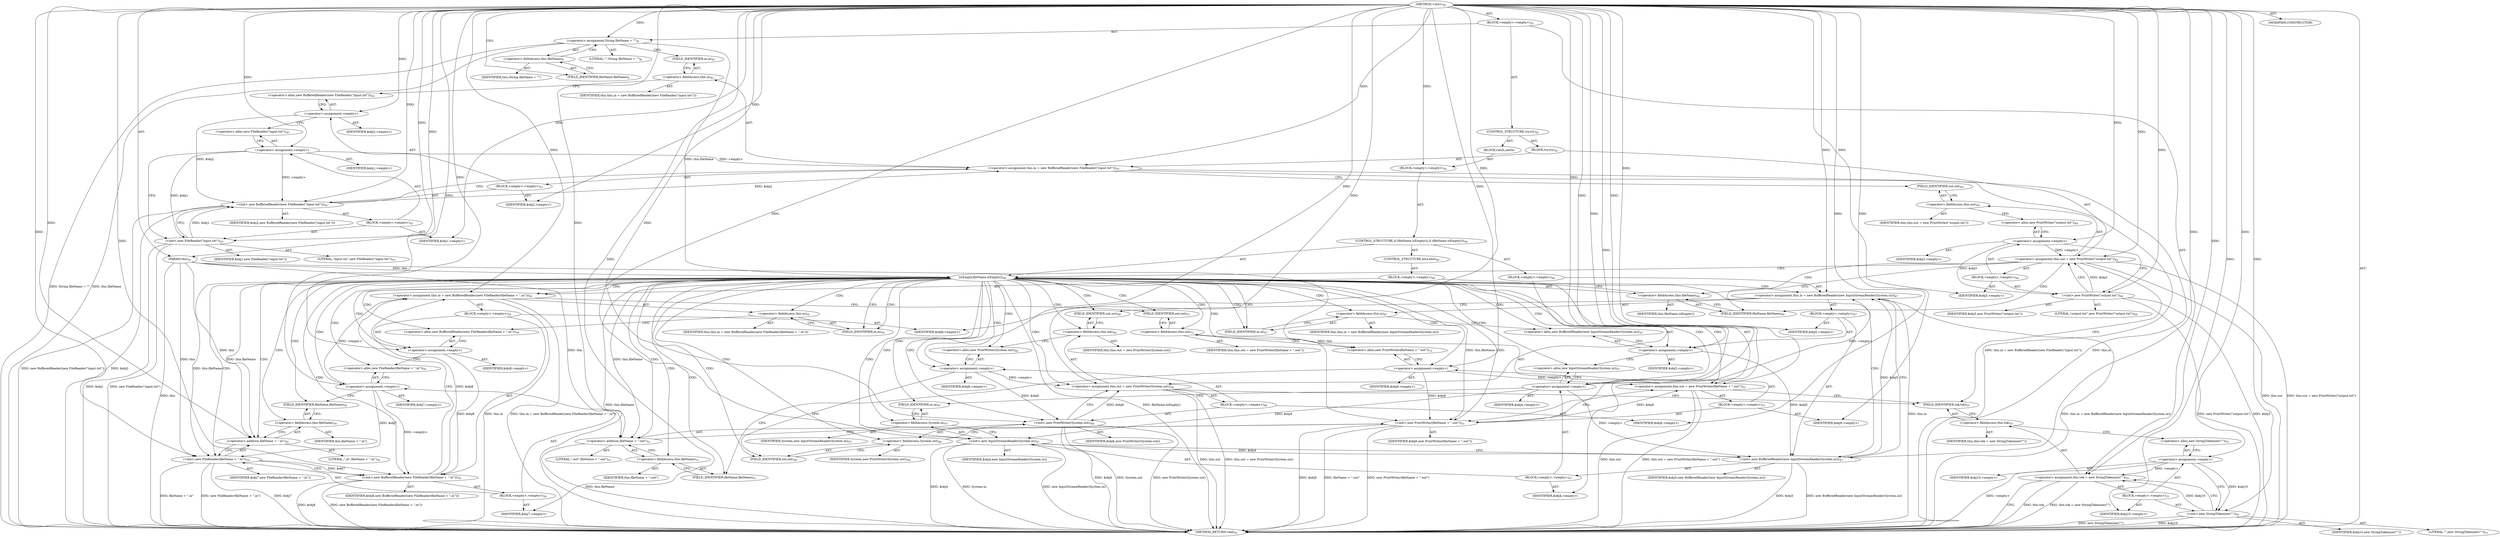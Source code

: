 digraph "&lt;init&gt;" {  
"136" [label = <(METHOD,&lt;init&gt;)<SUB>41</SUB>> ]
"137" [label = <(PARAM,this)<SUB>41</SUB>> ]
"138" [label = <(BLOCK,&lt;empty&gt;,&lt;empty&gt;)<SUB>41</SUB>> ]
"139" [label = <(&lt;operator&gt;.assignment,String fileName = &quot;&quot;)<SUB>8</SUB>> ]
"140" [label = <(&lt;operator&gt;.fieldAccess,this.fileName)<SUB>8</SUB>> ]
"141" [label = <(IDENTIFIER,this,String fileName = &quot;&quot;)> ]
"142" [label = <(FIELD_IDENTIFIER,fileName,fileName)<SUB>8</SUB>> ]
"143" [label = <(LITERAL,&quot;&quot;,String fileName = &quot;&quot;)<SUB>8</SUB>> ]
"144" [label = <(CONTROL_STRUCTURE,try,try)<SUB>42</SUB>> ]
"145" [label = <(BLOCK,try,try)<SUB>42</SUB>> ]
"146" [label = <(&lt;operator&gt;.assignment,this.in = new BufferedReader(new FileReader(&quot;input.txt&quot;)))<SUB>43</SUB>> ]
"147" [label = <(&lt;operator&gt;.fieldAccess,this.in)<SUB>43</SUB>> ]
"148" [label = <(IDENTIFIER,this,this.in = new BufferedReader(new FileReader(&quot;input.txt&quot;)))> ]
"149" [label = <(FIELD_IDENTIFIER,in,in)<SUB>43</SUB>> ]
"150" [label = <(BLOCK,&lt;empty&gt;,&lt;empty&gt;)<SUB>43</SUB>> ]
"151" [label = <(&lt;operator&gt;.assignment,&lt;empty&gt;)> ]
"152" [label = <(IDENTIFIER,$obj2,&lt;empty&gt;)> ]
"153" [label = <(&lt;operator&gt;.alloc,new BufferedReader(new FileReader(&quot;input.txt&quot;)))<SUB>43</SUB>> ]
"154" [label = <(&lt;init&gt;,new BufferedReader(new FileReader(&quot;input.txt&quot;)))<SUB>43</SUB>> ]
"155" [label = <(IDENTIFIER,$obj2,new BufferedReader(new FileReader(&quot;input.txt&quot;)))> ]
"156" [label = <(BLOCK,&lt;empty&gt;,&lt;empty&gt;)<SUB>43</SUB>> ]
"157" [label = <(&lt;operator&gt;.assignment,&lt;empty&gt;)> ]
"158" [label = <(IDENTIFIER,$obj1,&lt;empty&gt;)> ]
"159" [label = <(&lt;operator&gt;.alloc,new FileReader(&quot;input.txt&quot;))<SUB>43</SUB>> ]
"160" [label = <(&lt;init&gt;,new FileReader(&quot;input.txt&quot;))<SUB>43</SUB>> ]
"161" [label = <(IDENTIFIER,$obj1,new FileReader(&quot;input.txt&quot;))> ]
"162" [label = <(LITERAL,&quot;input.txt&quot;,new FileReader(&quot;input.txt&quot;))<SUB>43</SUB>> ]
"163" [label = <(IDENTIFIER,$obj1,&lt;empty&gt;)> ]
"164" [label = <(IDENTIFIER,$obj2,&lt;empty&gt;)> ]
"165" [label = <(&lt;operator&gt;.assignment,this.out = new PrintWriter(&quot;output.txt&quot;))<SUB>44</SUB>> ]
"166" [label = <(&lt;operator&gt;.fieldAccess,this.out)<SUB>44</SUB>> ]
"167" [label = <(IDENTIFIER,this,this.out = new PrintWriter(&quot;output.txt&quot;))> ]
"168" [label = <(FIELD_IDENTIFIER,out,out)<SUB>44</SUB>> ]
"169" [label = <(BLOCK,&lt;empty&gt;,&lt;empty&gt;)<SUB>44</SUB>> ]
"170" [label = <(&lt;operator&gt;.assignment,&lt;empty&gt;)> ]
"171" [label = <(IDENTIFIER,$obj3,&lt;empty&gt;)> ]
"172" [label = <(&lt;operator&gt;.alloc,new PrintWriter(&quot;output.txt&quot;))<SUB>44</SUB>> ]
"173" [label = <(&lt;init&gt;,new PrintWriter(&quot;output.txt&quot;))<SUB>44</SUB>> ]
"174" [label = <(IDENTIFIER,$obj3,new PrintWriter(&quot;output.txt&quot;))> ]
"175" [label = <(LITERAL,&quot;output.txt&quot;,new PrintWriter(&quot;output.txt&quot;))<SUB>44</SUB>> ]
"176" [label = <(IDENTIFIER,$obj3,&lt;empty&gt;)> ]
"177" [label = <(BLOCK,catch,catch)> ]
"178" [label = <(BLOCK,&lt;empty&gt;,&lt;empty&gt;)<SUB>45</SUB>> ]
"179" [label = <(CONTROL_STRUCTURE,if (fileName.isEmpty()),if (fileName.isEmpty()))<SUB>46</SUB>> ]
"180" [label = <(isEmpty,fileName.isEmpty())<SUB>46</SUB>> ]
"181" [label = <(&lt;operator&gt;.fieldAccess,this.fileName)<SUB>46</SUB>> ]
"182" [label = <(IDENTIFIER,this,fileName.isEmpty())> ]
"183" [label = <(FIELD_IDENTIFIER,fileName,fileName)<SUB>46</SUB>> ]
"184" [label = <(BLOCK,&lt;empty&gt;,&lt;empty&gt;)<SUB>46</SUB>> ]
"185" [label = <(&lt;operator&gt;.assignment,this.in = new BufferedReader(new InputStreamReader(System.in)))<SUB>47</SUB>> ]
"186" [label = <(&lt;operator&gt;.fieldAccess,this.in)<SUB>47</SUB>> ]
"187" [label = <(IDENTIFIER,this,this.in = new BufferedReader(new InputStreamReader(System.in)))> ]
"188" [label = <(FIELD_IDENTIFIER,in,in)<SUB>47</SUB>> ]
"189" [label = <(BLOCK,&lt;empty&gt;,&lt;empty&gt;)<SUB>47</SUB>> ]
"190" [label = <(&lt;operator&gt;.assignment,&lt;empty&gt;)> ]
"191" [label = <(IDENTIFIER,$obj5,&lt;empty&gt;)> ]
"192" [label = <(&lt;operator&gt;.alloc,new BufferedReader(new InputStreamReader(System.in)))<SUB>47</SUB>> ]
"193" [label = <(&lt;init&gt;,new BufferedReader(new InputStreamReader(System.in)))<SUB>47</SUB>> ]
"194" [label = <(IDENTIFIER,$obj5,new BufferedReader(new InputStreamReader(System.in)))> ]
"195" [label = <(BLOCK,&lt;empty&gt;,&lt;empty&gt;)<SUB>47</SUB>> ]
"196" [label = <(&lt;operator&gt;.assignment,&lt;empty&gt;)> ]
"197" [label = <(IDENTIFIER,$obj4,&lt;empty&gt;)> ]
"198" [label = <(&lt;operator&gt;.alloc,new InputStreamReader(System.in))<SUB>47</SUB>> ]
"199" [label = <(&lt;init&gt;,new InputStreamReader(System.in))<SUB>47</SUB>> ]
"200" [label = <(IDENTIFIER,$obj4,new InputStreamReader(System.in))> ]
"201" [label = <(&lt;operator&gt;.fieldAccess,System.in)<SUB>47</SUB>> ]
"202" [label = <(IDENTIFIER,System,new InputStreamReader(System.in))<SUB>47</SUB>> ]
"203" [label = <(FIELD_IDENTIFIER,in,in)<SUB>47</SUB>> ]
"204" [label = <(IDENTIFIER,$obj4,&lt;empty&gt;)> ]
"205" [label = <(IDENTIFIER,$obj5,&lt;empty&gt;)> ]
"206" [label = <(&lt;operator&gt;.assignment,this.out = new PrintWriter(System.out))<SUB>48</SUB>> ]
"207" [label = <(&lt;operator&gt;.fieldAccess,this.out)<SUB>48</SUB>> ]
"208" [label = <(IDENTIFIER,this,this.out = new PrintWriter(System.out))> ]
"209" [label = <(FIELD_IDENTIFIER,out,out)<SUB>48</SUB>> ]
"210" [label = <(BLOCK,&lt;empty&gt;,&lt;empty&gt;)<SUB>48</SUB>> ]
"211" [label = <(&lt;operator&gt;.assignment,&lt;empty&gt;)> ]
"212" [label = <(IDENTIFIER,$obj6,&lt;empty&gt;)> ]
"213" [label = <(&lt;operator&gt;.alloc,new PrintWriter(System.out))<SUB>48</SUB>> ]
"214" [label = <(&lt;init&gt;,new PrintWriter(System.out))<SUB>48</SUB>> ]
"215" [label = <(IDENTIFIER,$obj6,new PrintWriter(System.out))> ]
"216" [label = <(&lt;operator&gt;.fieldAccess,System.out)<SUB>48</SUB>> ]
"217" [label = <(IDENTIFIER,System,new PrintWriter(System.out))<SUB>48</SUB>> ]
"218" [label = <(FIELD_IDENTIFIER,out,out)<SUB>48</SUB>> ]
"219" [label = <(IDENTIFIER,$obj6,&lt;empty&gt;)> ]
"220" [label = <(CONTROL_STRUCTURE,else,else)<SUB>49</SUB>> ]
"221" [label = <(BLOCK,&lt;empty&gt;,&lt;empty&gt;)<SUB>49</SUB>> ]
"222" [label = <(&lt;operator&gt;.assignment,this.in = new BufferedReader(new FileReader(fileName + &quot;.in&quot;)))<SUB>50</SUB>> ]
"223" [label = <(&lt;operator&gt;.fieldAccess,this.in)<SUB>50</SUB>> ]
"224" [label = <(IDENTIFIER,this,this.in = new BufferedReader(new FileReader(fileName + &quot;.in&quot;)))> ]
"225" [label = <(FIELD_IDENTIFIER,in,in)<SUB>50</SUB>> ]
"226" [label = <(BLOCK,&lt;empty&gt;,&lt;empty&gt;)<SUB>50</SUB>> ]
"227" [label = <(&lt;operator&gt;.assignment,&lt;empty&gt;)> ]
"228" [label = <(IDENTIFIER,$obj8,&lt;empty&gt;)> ]
"229" [label = <(&lt;operator&gt;.alloc,new BufferedReader(new FileReader(fileName + &quot;.in&quot;)))<SUB>50</SUB>> ]
"230" [label = <(&lt;init&gt;,new BufferedReader(new FileReader(fileName + &quot;.in&quot;)))<SUB>50</SUB>> ]
"231" [label = <(IDENTIFIER,$obj8,new BufferedReader(new FileReader(fileName + &quot;.in&quot;)))> ]
"232" [label = <(BLOCK,&lt;empty&gt;,&lt;empty&gt;)<SUB>50</SUB>> ]
"233" [label = <(&lt;operator&gt;.assignment,&lt;empty&gt;)> ]
"234" [label = <(IDENTIFIER,$obj7,&lt;empty&gt;)> ]
"235" [label = <(&lt;operator&gt;.alloc,new FileReader(fileName + &quot;.in&quot;))<SUB>50</SUB>> ]
"236" [label = <(&lt;init&gt;,new FileReader(fileName + &quot;.in&quot;))<SUB>50</SUB>> ]
"237" [label = <(IDENTIFIER,$obj7,new FileReader(fileName + &quot;.in&quot;))> ]
"238" [label = <(&lt;operator&gt;.addition,fileName + &quot;.in&quot;)<SUB>50</SUB>> ]
"239" [label = <(&lt;operator&gt;.fieldAccess,this.fileName)<SUB>50</SUB>> ]
"240" [label = <(IDENTIFIER,this,fileName + &quot;.in&quot;)> ]
"241" [label = <(FIELD_IDENTIFIER,fileName,fileName)<SUB>50</SUB>> ]
"242" [label = <(LITERAL,&quot;.in&quot;,fileName + &quot;.in&quot;)<SUB>50</SUB>> ]
"243" [label = <(IDENTIFIER,$obj7,&lt;empty&gt;)> ]
"244" [label = <(IDENTIFIER,$obj8,&lt;empty&gt;)> ]
"245" [label = <(&lt;operator&gt;.assignment,this.out = new PrintWriter(fileName + &quot;.out&quot;))<SUB>51</SUB>> ]
"246" [label = <(&lt;operator&gt;.fieldAccess,this.out)<SUB>51</SUB>> ]
"247" [label = <(IDENTIFIER,this,this.out = new PrintWriter(fileName + &quot;.out&quot;))> ]
"248" [label = <(FIELD_IDENTIFIER,out,out)<SUB>51</SUB>> ]
"249" [label = <(BLOCK,&lt;empty&gt;,&lt;empty&gt;)<SUB>51</SUB>> ]
"250" [label = <(&lt;operator&gt;.assignment,&lt;empty&gt;)> ]
"251" [label = <(IDENTIFIER,$obj9,&lt;empty&gt;)> ]
"252" [label = <(&lt;operator&gt;.alloc,new PrintWriter(fileName + &quot;.out&quot;))<SUB>51</SUB>> ]
"253" [label = <(&lt;init&gt;,new PrintWriter(fileName + &quot;.out&quot;))<SUB>51</SUB>> ]
"254" [label = <(IDENTIFIER,$obj9,new PrintWriter(fileName + &quot;.out&quot;))> ]
"255" [label = <(&lt;operator&gt;.addition,fileName + &quot;.out&quot;)<SUB>51</SUB>> ]
"256" [label = <(&lt;operator&gt;.fieldAccess,this.fileName)<SUB>51</SUB>> ]
"257" [label = <(IDENTIFIER,this,fileName + &quot;.out&quot;)> ]
"258" [label = <(FIELD_IDENTIFIER,fileName,fileName)<SUB>51</SUB>> ]
"259" [label = <(LITERAL,&quot;.out&quot;,fileName + &quot;.out&quot;)<SUB>51</SUB>> ]
"260" [label = <(IDENTIFIER,$obj9,&lt;empty&gt;)> ]
"261" [label = <(&lt;operator&gt;.assignment,this.tok = new StringTokenizer(&quot;&quot;))<SUB>55</SUB>> ]
"262" [label = <(&lt;operator&gt;.fieldAccess,this.tok)<SUB>55</SUB>> ]
"263" [label = <(IDENTIFIER,this,this.tok = new StringTokenizer(&quot;&quot;))> ]
"264" [label = <(FIELD_IDENTIFIER,tok,tok)<SUB>55</SUB>> ]
"265" [label = <(BLOCK,&lt;empty&gt;,&lt;empty&gt;)<SUB>55</SUB>> ]
"266" [label = <(&lt;operator&gt;.assignment,&lt;empty&gt;)> ]
"267" [label = <(IDENTIFIER,$obj10,&lt;empty&gt;)> ]
"268" [label = <(&lt;operator&gt;.alloc,new StringTokenizer(&quot;&quot;))<SUB>55</SUB>> ]
"269" [label = <(&lt;init&gt;,new StringTokenizer(&quot;&quot;))<SUB>55</SUB>> ]
"270" [label = <(IDENTIFIER,$obj10,new StringTokenizer(&quot;&quot;))> ]
"271" [label = <(LITERAL,&quot;&quot;,new StringTokenizer(&quot;&quot;))<SUB>55</SUB>> ]
"272" [label = <(IDENTIFIER,$obj10,&lt;empty&gt;)> ]
"273" [label = <(MODIFIER,CONSTRUCTOR)> ]
"274" [label = <(METHOD_RETURN,void)<SUB>56</SUB>> ]
  "136" -> "137"  [ label = "AST: "] 
  "136" -> "138"  [ label = "AST: "] 
  "136" -> "273"  [ label = "AST: "] 
  "136" -> "274"  [ label = "AST: "] 
  "138" -> "139"  [ label = "AST: "] 
  "138" -> "144"  [ label = "AST: "] 
  "138" -> "261"  [ label = "AST: "] 
  "139" -> "140"  [ label = "AST: "] 
  "139" -> "143"  [ label = "AST: "] 
  "140" -> "141"  [ label = "AST: "] 
  "140" -> "142"  [ label = "AST: "] 
  "144" -> "145"  [ label = "AST: "] 
  "144" -> "177"  [ label = "AST: "] 
  "145" -> "146"  [ label = "AST: "] 
  "145" -> "165"  [ label = "AST: "] 
  "146" -> "147"  [ label = "AST: "] 
  "146" -> "150"  [ label = "AST: "] 
  "147" -> "148"  [ label = "AST: "] 
  "147" -> "149"  [ label = "AST: "] 
  "150" -> "151"  [ label = "AST: "] 
  "150" -> "154"  [ label = "AST: "] 
  "150" -> "164"  [ label = "AST: "] 
  "151" -> "152"  [ label = "AST: "] 
  "151" -> "153"  [ label = "AST: "] 
  "154" -> "155"  [ label = "AST: "] 
  "154" -> "156"  [ label = "AST: "] 
  "156" -> "157"  [ label = "AST: "] 
  "156" -> "160"  [ label = "AST: "] 
  "156" -> "163"  [ label = "AST: "] 
  "157" -> "158"  [ label = "AST: "] 
  "157" -> "159"  [ label = "AST: "] 
  "160" -> "161"  [ label = "AST: "] 
  "160" -> "162"  [ label = "AST: "] 
  "165" -> "166"  [ label = "AST: "] 
  "165" -> "169"  [ label = "AST: "] 
  "166" -> "167"  [ label = "AST: "] 
  "166" -> "168"  [ label = "AST: "] 
  "169" -> "170"  [ label = "AST: "] 
  "169" -> "173"  [ label = "AST: "] 
  "169" -> "176"  [ label = "AST: "] 
  "170" -> "171"  [ label = "AST: "] 
  "170" -> "172"  [ label = "AST: "] 
  "173" -> "174"  [ label = "AST: "] 
  "173" -> "175"  [ label = "AST: "] 
  "177" -> "178"  [ label = "AST: "] 
  "178" -> "179"  [ label = "AST: "] 
  "179" -> "180"  [ label = "AST: "] 
  "179" -> "184"  [ label = "AST: "] 
  "179" -> "220"  [ label = "AST: "] 
  "180" -> "181"  [ label = "AST: "] 
  "181" -> "182"  [ label = "AST: "] 
  "181" -> "183"  [ label = "AST: "] 
  "184" -> "185"  [ label = "AST: "] 
  "184" -> "206"  [ label = "AST: "] 
  "185" -> "186"  [ label = "AST: "] 
  "185" -> "189"  [ label = "AST: "] 
  "186" -> "187"  [ label = "AST: "] 
  "186" -> "188"  [ label = "AST: "] 
  "189" -> "190"  [ label = "AST: "] 
  "189" -> "193"  [ label = "AST: "] 
  "189" -> "205"  [ label = "AST: "] 
  "190" -> "191"  [ label = "AST: "] 
  "190" -> "192"  [ label = "AST: "] 
  "193" -> "194"  [ label = "AST: "] 
  "193" -> "195"  [ label = "AST: "] 
  "195" -> "196"  [ label = "AST: "] 
  "195" -> "199"  [ label = "AST: "] 
  "195" -> "204"  [ label = "AST: "] 
  "196" -> "197"  [ label = "AST: "] 
  "196" -> "198"  [ label = "AST: "] 
  "199" -> "200"  [ label = "AST: "] 
  "199" -> "201"  [ label = "AST: "] 
  "201" -> "202"  [ label = "AST: "] 
  "201" -> "203"  [ label = "AST: "] 
  "206" -> "207"  [ label = "AST: "] 
  "206" -> "210"  [ label = "AST: "] 
  "207" -> "208"  [ label = "AST: "] 
  "207" -> "209"  [ label = "AST: "] 
  "210" -> "211"  [ label = "AST: "] 
  "210" -> "214"  [ label = "AST: "] 
  "210" -> "219"  [ label = "AST: "] 
  "211" -> "212"  [ label = "AST: "] 
  "211" -> "213"  [ label = "AST: "] 
  "214" -> "215"  [ label = "AST: "] 
  "214" -> "216"  [ label = "AST: "] 
  "216" -> "217"  [ label = "AST: "] 
  "216" -> "218"  [ label = "AST: "] 
  "220" -> "221"  [ label = "AST: "] 
  "221" -> "222"  [ label = "AST: "] 
  "221" -> "245"  [ label = "AST: "] 
  "222" -> "223"  [ label = "AST: "] 
  "222" -> "226"  [ label = "AST: "] 
  "223" -> "224"  [ label = "AST: "] 
  "223" -> "225"  [ label = "AST: "] 
  "226" -> "227"  [ label = "AST: "] 
  "226" -> "230"  [ label = "AST: "] 
  "226" -> "244"  [ label = "AST: "] 
  "227" -> "228"  [ label = "AST: "] 
  "227" -> "229"  [ label = "AST: "] 
  "230" -> "231"  [ label = "AST: "] 
  "230" -> "232"  [ label = "AST: "] 
  "232" -> "233"  [ label = "AST: "] 
  "232" -> "236"  [ label = "AST: "] 
  "232" -> "243"  [ label = "AST: "] 
  "233" -> "234"  [ label = "AST: "] 
  "233" -> "235"  [ label = "AST: "] 
  "236" -> "237"  [ label = "AST: "] 
  "236" -> "238"  [ label = "AST: "] 
  "238" -> "239"  [ label = "AST: "] 
  "238" -> "242"  [ label = "AST: "] 
  "239" -> "240"  [ label = "AST: "] 
  "239" -> "241"  [ label = "AST: "] 
  "245" -> "246"  [ label = "AST: "] 
  "245" -> "249"  [ label = "AST: "] 
  "246" -> "247"  [ label = "AST: "] 
  "246" -> "248"  [ label = "AST: "] 
  "249" -> "250"  [ label = "AST: "] 
  "249" -> "253"  [ label = "AST: "] 
  "249" -> "260"  [ label = "AST: "] 
  "250" -> "251"  [ label = "AST: "] 
  "250" -> "252"  [ label = "AST: "] 
  "253" -> "254"  [ label = "AST: "] 
  "253" -> "255"  [ label = "AST: "] 
  "255" -> "256"  [ label = "AST: "] 
  "255" -> "259"  [ label = "AST: "] 
  "256" -> "257"  [ label = "AST: "] 
  "256" -> "258"  [ label = "AST: "] 
  "261" -> "262"  [ label = "AST: "] 
  "261" -> "265"  [ label = "AST: "] 
  "262" -> "263"  [ label = "AST: "] 
  "262" -> "264"  [ label = "AST: "] 
  "265" -> "266"  [ label = "AST: "] 
  "265" -> "269"  [ label = "AST: "] 
  "265" -> "272"  [ label = "AST: "] 
  "266" -> "267"  [ label = "AST: "] 
  "266" -> "268"  [ label = "AST: "] 
  "269" -> "270"  [ label = "AST: "] 
  "269" -> "271"  [ label = "AST: "] 
  "139" -> "149"  [ label = "CFG: "] 
  "261" -> "274"  [ label = "CFG: "] 
  "140" -> "139"  [ label = "CFG: "] 
  "262" -> "268"  [ label = "CFG: "] 
  "142" -> "140"  [ label = "CFG: "] 
  "146" -> "168"  [ label = "CFG: "] 
  "165" -> "183"  [ label = "CFG: "] 
  "165" -> "264"  [ label = "CFG: "] 
  "264" -> "262"  [ label = "CFG: "] 
  "266" -> "269"  [ label = "CFG: "] 
  "269" -> "261"  [ label = "CFG: "] 
  "147" -> "153"  [ label = "CFG: "] 
  "166" -> "172"  [ label = "CFG: "] 
  "268" -> "266"  [ label = "CFG: "] 
  "149" -> "147"  [ label = "CFG: "] 
  "151" -> "159"  [ label = "CFG: "] 
  "154" -> "146"  [ label = "CFG: "] 
  "168" -> "166"  [ label = "CFG: "] 
  "170" -> "173"  [ label = "CFG: "] 
  "173" -> "165"  [ label = "CFG: "] 
  "180" -> "188"  [ label = "CFG: "] 
  "180" -> "225"  [ label = "CFG: "] 
  "153" -> "151"  [ label = "CFG: "] 
  "172" -> "170"  [ label = "CFG: "] 
  "181" -> "180"  [ label = "CFG: "] 
  "185" -> "209"  [ label = "CFG: "] 
  "206" -> "264"  [ label = "CFG: "] 
  "157" -> "160"  [ label = "CFG: "] 
  "160" -> "154"  [ label = "CFG: "] 
  "183" -> "181"  [ label = "CFG: "] 
  "186" -> "192"  [ label = "CFG: "] 
  "207" -> "213"  [ label = "CFG: "] 
  "222" -> "248"  [ label = "CFG: "] 
  "245" -> "264"  [ label = "CFG: "] 
  "159" -> "157"  [ label = "CFG: "] 
  "188" -> "186"  [ label = "CFG: "] 
  "190" -> "198"  [ label = "CFG: "] 
  "193" -> "185"  [ label = "CFG: "] 
  "209" -> "207"  [ label = "CFG: "] 
  "211" -> "218"  [ label = "CFG: "] 
  "214" -> "206"  [ label = "CFG: "] 
  "223" -> "229"  [ label = "CFG: "] 
  "246" -> "252"  [ label = "CFG: "] 
  "192" -> "190"  [ label = "CFG: "] 
  "213" -> "211"  [ label = "CFG: "] 
  "216" -> "214"  [ label = "CFG: "] 
  "225" -> "223"  [ label = "CFG: "] 
  "227" -> "235"  [ label = "CFG: "] 
  "230" -> "222"  [ label = "CFG: "] 
  "248" -> "246"  [ label = "CFG: "] 
  "250" -> "258"  [ label = "CFG: "] 
  "253" -> "245"  [ label = "CFG: "] 
  "196" -> "203"  [ label = "CFG: "] 
  "199" -> "193"  [ label = "CFG: "] 
  "218" -> "216"  [ label = "CFG: "] 
  "229" -> "227"  [ label = "CFG: "] 
  "252" -> "250"  [ label = "CFG: "] 
  "255" -> "253"  [ label = "CFG: "] 
  "198" -> "196"  [ label = "CFG: "] 
  "201" -> "199"  [ label = "CFG: "] 
  "233" -> "241"  [ label = "CFG: "] 
  "236" -> "230"  [ label = "CFG: "] 
  "256" -> "255"  [ label = "CFG: "] 
  "203" -> "201"  [ label = "CFG: "] 
  "235" -> "233"  [ label = "CFG: "] 
  "238" -> "236"  [ label = "CFG: "] 
  "258" -> "256"  [ label = "CFG: "] 
  "239" -> "238"  [ label = "CFG: "] 
  "241" -> "239"  [ label = "CFG: "] 
  "136" -> "142"  [ label = "CFG: "] 
  "137" -> "274"  [ label = "DDG: this"] 
  "139" -> "274"  [ label = "DDG: this.fileName"] 
  "139" -> "274"  [ label = "DDG: String fileName = &quot;&quot;"] 
  "146" -> "274"  [ label = "DDG: this.in"] 
  "154" -> "274"  [ label = "DDG: $obj2"] 
  "160" -> "274"  [ label = "DDG: $obj1"] 
  "160" -> "274"  [ label = "DDG: new FileReader(&quot;input.txt&quot;)"] 
  "154" -> "274"  [ label = "DDG: new BufferedReader(new FileReader(&quot;input.txt&quot;))"] 
  "146" -> "274"  [ label = "DDG: this.in = new BufferedReader(new FileReader(&quot;input.txt&quot;))"] 
  "165" -> "274"  [ label = "DDG: this.out"] 
  "173" -> "274"  [ label = "DDG: $obj3"] 
  "173" -> "274"  [ label = "DDG: new PrintWriter(&quot;output.txt&quot;)"] 
  "165" -> "274"  [ label = "DDG: this.out = new PrintWriter(&quot;output.txt&quot;)"] 
  "180" -> "274"  [ label = "DDG: this.fileName"] 
  "180" -> "274"  [ label = "DDG: fileName.isEmpty()"] 
  "222" -> "274"  [ label = "DDG: this.in"] 
  "230" -> "274"  [ label = "DDG: $obj8"] 
  "236" -> "274"  [ label = "DDG: $obj7"] 
  "236" -> "274"  [ label = "DDG: fileName + &quot;.in&quot;"] 
  "236" -> "274"  [ label = "DDG: new FileReader(fileName + &quot;.in&quot;)"] 
  "230" -> "274"  [ label = "DDG: new BufferedReader(new FileReader(fileName + &quot;.in&quot;))"] 
  "222" -> "274"  [ label = "DDG: this.in = new BufferedReader(new FileReader(fileName + &quot;.in&quot;))"] 
  "245" -> "274"  [ label = "DDG: this.out"] 
  "253" -> "274"  [ label = "DDG: $obj9"] 
  "255" -> "274"  [ label = "DDG: this.fileName"] 
  "253" -> "274"  [ label = "DDG: fileName + &quot;.out&quot;"] 
  "253" -> "274"  [ label = "DDG: new PrintWriter(fileName + &quot;.out&quot;)"] 
  "245" -> "274"  [ label = "DDG: this.out = new PrintWriter(fileName + &quot;.out&quot;)"] 
  "185" -> "274"  [ label = "DDG: this.in"] 
  "193" -> "274"  [ label = "DDG: $obj5"] 
  "199" -> "274"  [ label = "DDG: $obj4"] 
  "199" -> "274"  [ label = "DDG: System.in"] 
  "199" -> "274"  [ label = "DDG: new InputStreamReader(System.in)"] 
  "193" -> "274"  [ label = "DDG: new BufferedReader(new InputStreamReader(System.in))"] 
  "185" -> "274"  [ label = "DDG: this.in = new BufferedReader(new InputStreamReader(System.in))"] 
  "206" -> "274"  [ label = "DDG: this.out"] 
  "214" -> "274"  [ label = "DDG: $obj6"] 
  "214" -> "274"  [ label = "DDG: System.out"] 
  "214" -> "274"  [ label = "DDG: new PrintWriter(System.out)"] 
  "206" -> "274"  [ label = "DDG: this.out = new PrintWriter(System.out)"] 
  "261" -> "274"  [ label = "DDG: this.tok"] 
  "266" -> "274"  [ label = "DDG: &lt;empty&gt;"] 
  "269" -> "274"  [ label = "DDG: $obj10"] 
  "269" -> "274"  [ label = "DDG: new StringTokenizer(&quot;&quot;)"] 
  "261" -> "274"  [ label = "DDG: this.tok = new StringTokenizer(&quot;&quot;)"] 
  "136" -> "137"  [ label = "DDG: "] 
  "136" -> "139"  [ label = "DDG: "] 
  "266" -> "261"  [ label = "DDG: &lt;empty&gt;"] 
  "269" -> "261"  [ label = "DDG: $obj10"] 
  "136" -> "261"  [ label = "DDG: "] 
  "157" -> "146"  [ label = "DDG: &lt;empty&gt;"] 
  "154" -> "146"  [ label = "DDG: $obj2"] 
  "136" -> "146"  [ label = "DDG: "] 
  "170" -> "165"  [ label = "DDG: &lt;empty&gt;"] 
  "173" -> "165"  [ label = "DDG: $obj3"] 
  "136" -> "165"  [ label = "DDG: "] 
  "136" -> "178"  [ label = "DDG: "] 
  "136" -> "266"  [ label = "DDG: "] 
  "136" -> "272"  [ label = "DDG: "] 
  "266" -> "269"  [ label = "DDG: $obj10"] 
  "136" -> "269"  [ label = "DDG: "] 
  "136" -> "151"  [ label = "DDG: "] 
  "136" -> "164"  [ label = "DDG: "] 
  "136" -> "170"  [ label = "DDG: "] 
  "136" -> "176"  [ label = "DDG: "] 
  "151" -> "154"  [ label = "DDG: $obj2"] 
  "136" -> "154"  [ label = "DDG: "] 
  "157" -> "154"  [ label = "DDG: &lt;empty&gt;"] 
  "160" -> "154"  [ label = "DDG: $obj1"] 
  "170" -> "173"  [ label = "DDG: $obj3"] 
  "136" -> "173"  [ label = "DDG: "] 
  "137" -> "180"  [ label = "DDG: this"] 
  "139" -> "180"  [ label = "DDG: this.fileName"] 
  "196" -> "185"  [ label = "DDG: &lt;empty&gt;"] 
  "193" -> "185"  [ label = "DDG: $obj5"] 
  "136" -> "185"  [ label = "DDG: "] 
  "211" -> "206"  [ label = "DDG: &lt;empty&gt;"] 
  "214" -> "206"  [ label = "DDG: $obj6"] 
  "136" -> "206"  [ label = "DDG: "] 
  "136" -> "157"  [ label = "DDG: "] 
  "136" -> "163"  [ label = "DDG: "] 
  "233" -> "222"  [ label = "DDG: &lt;empty&gt;"] 
  "230" -> "222"  [ label = "DDG: $obj8"] 
  "136" -> "222"  [ label = "DDG: "] 
  "250" -> "245"  [ label = "DDG: &lt;empty&gt;"] 
  "253" -> "245"  [ label = "DDG: $obj9"] 
  "136" -> "245"  [ label = "DDG: "] 
  "157" -> "160"  [ label = "DDG: $obj1"] 
  "136" -> "160"  [ label = "DDG: "] 
  "136" -> "190"  [ label = "DDG: "] 
  "136" -> "205"  [ label = "DDG: "] 
  "136" -> "211"  [ label = "DDG: "] 
  "136" -> "219"  [ label = "DDG: "] 
  "190" -> "193"  [ label = "DDG: $obj5"] 
  "136" -> "193"  [ label = "DDG: "] 
  "196" -> "193"  [ label = "DDG: &lt;empty&gt;"] 
  "199" -> "193"  [ label = "DDG: $obj4"] 
  "211" -> "214"  [ label = "DDG: $obj6"] 
  "136" -> "214"  [ label = "DDG: "] 
  "136" -> "227"  [ label = "DDG: "] 
  "136" -> "244"  [ label = "DDG: "] 
  "136" -> "250"  [ label = "DDG: "] 
  "136" -> "260"  [ label = "DDG: "] 
  "136" -> "196"  [ label = "DDG: "] 
  "136" -> "204"  [ label = "DDG: "] 
  "227" -> "230"  [ label = "DDG: $obj8"] 
  "136" -> "230"  [ label = "DDG: "] 
  "233" -> "230"  [ label = "DDG: &lt;empty&gt;"] 
  "236" -> "230"  [ label = "DDG: $obj7"] 
  "250" -> "253"  [ label = "DDG: $obj9"] 
  "136" -> "253"  [ label = "DDG: "] 
  "137" -> "253"  [ label = "DDG: this"] 
  "180" -> "253"  [ label = "DDG: this.fileName"] 
  "196" -> "199"  [ label = "DDG: $obj4"] 
  "136" -> "199"  [ label = "DDG: "] 
  "136" -> "233"  [ label = "DDG: "] 
  "136" -> "243"  [ label = "DDG: "] 
  "137" -> "255"  [ label = "DDG: this"] 
  "180" -> "255"  [ label = "DDG: this.fileName"] 
  "136" -> "255"  [ label = "DDG: "] 
  "233" -> "236"  [ label = "DDG: $obj7"] 
  "136" -> "236"  [ label = "DDG: "] 
  "137" -> "236"  [ label = "DDG: this"] 
  "180" -> "236"  [ label = "DDG: this.fileName"] 
  "137" -> "238"  [ label = "DDG: this"] 
  "180" -> "238"  [ label = "DDG: this.fileName"] 
  "136" -> "238"  [ label = "DDG: "] 
  "165" -> "183"  [ label = "CDG: "] 
  "165" -> "181"  [ label = "CDG: "] 
  "165" -> "180"  [ label = "CDG: "] 
  "180" -> "214"  [ label = "CDG: "] 
  "180" -> "188"  [ label = "CDG: "] 
  "180" -> "230"  [ label = "CDG: "] 
  "180" -> "235"  [ label = "CDG: "] 
  "180" -> "192"  [ label = "CDG: "] 
  "180" -> "193"  [ label = "CDG: "] 
  "180" -> "225"  [ label = "CDG: "] 
  "180" -> "209"  [ label = "CDG: "] 
  "180" -> "196"  [ label = "CDG: "] 
  "180" -> "185"  [ label = "CDG: "] 
  "180" -> "198"  [ label = "CDG: "] 
  "180" -> "213"  [ label = "CDG: "] 
  "180" -> "236"  [ label = "CDG: "] 
  "180" -> "245"  [ label = "CDG: "] 
  "180" -> "256"  [ label = "CDG: "] 
  "180" -> "206"  [ label = "CDG: "] 
  "180" -> "253"  [ label = "CDG: "] 
  "180" -> "255"  [ label = "CDG: "] 
  "180" -> "238"  [ label = "CDG: "] 
  "180" -> "223"  [ label = "CDG: "] 
  "180" -> "190"  [ label = "CDG: "] 
  "180" -> "246"  [ label = "CDG: "] 
  "180" -> "207"  [ label = "CDG: "] 
  "180" -> "199"  [ label = "CDG: "] 
  "180" -> "229"  [ label = "CDG: "] 
  "180" -> "211"  [ label = "CDG: "] 
  "180" -> "258"  [ label = "CDG: "] 
  "180" -> "241"  [ label = "CDG: "] 
  "180" -> "186"  [ label = "CDG: "] 
  "180" -> "233"  [ label = "CDG: "] 
  "180" -> "239"  [ label = "CDG: "] 
  "180" -> "201"  [ label = "CDG: "] 
  "180" -> "216"  [ label = "CDG: "] 
  "180" -> "248"  [ label = "CDG: "] 
  "180" -> "203"  [ label = "CDG: "] 
  "180" -> "227"  [ label = "CDG: "] 
  "180" -> "250"  [ label = "CDG: "] 
  "180" -> "222"  [ label = "CDG: "] 
  "180" -> "218"  [ label = "CDG: "] 
  "180" -> "252"  [ label = "CDG: "] 
}
